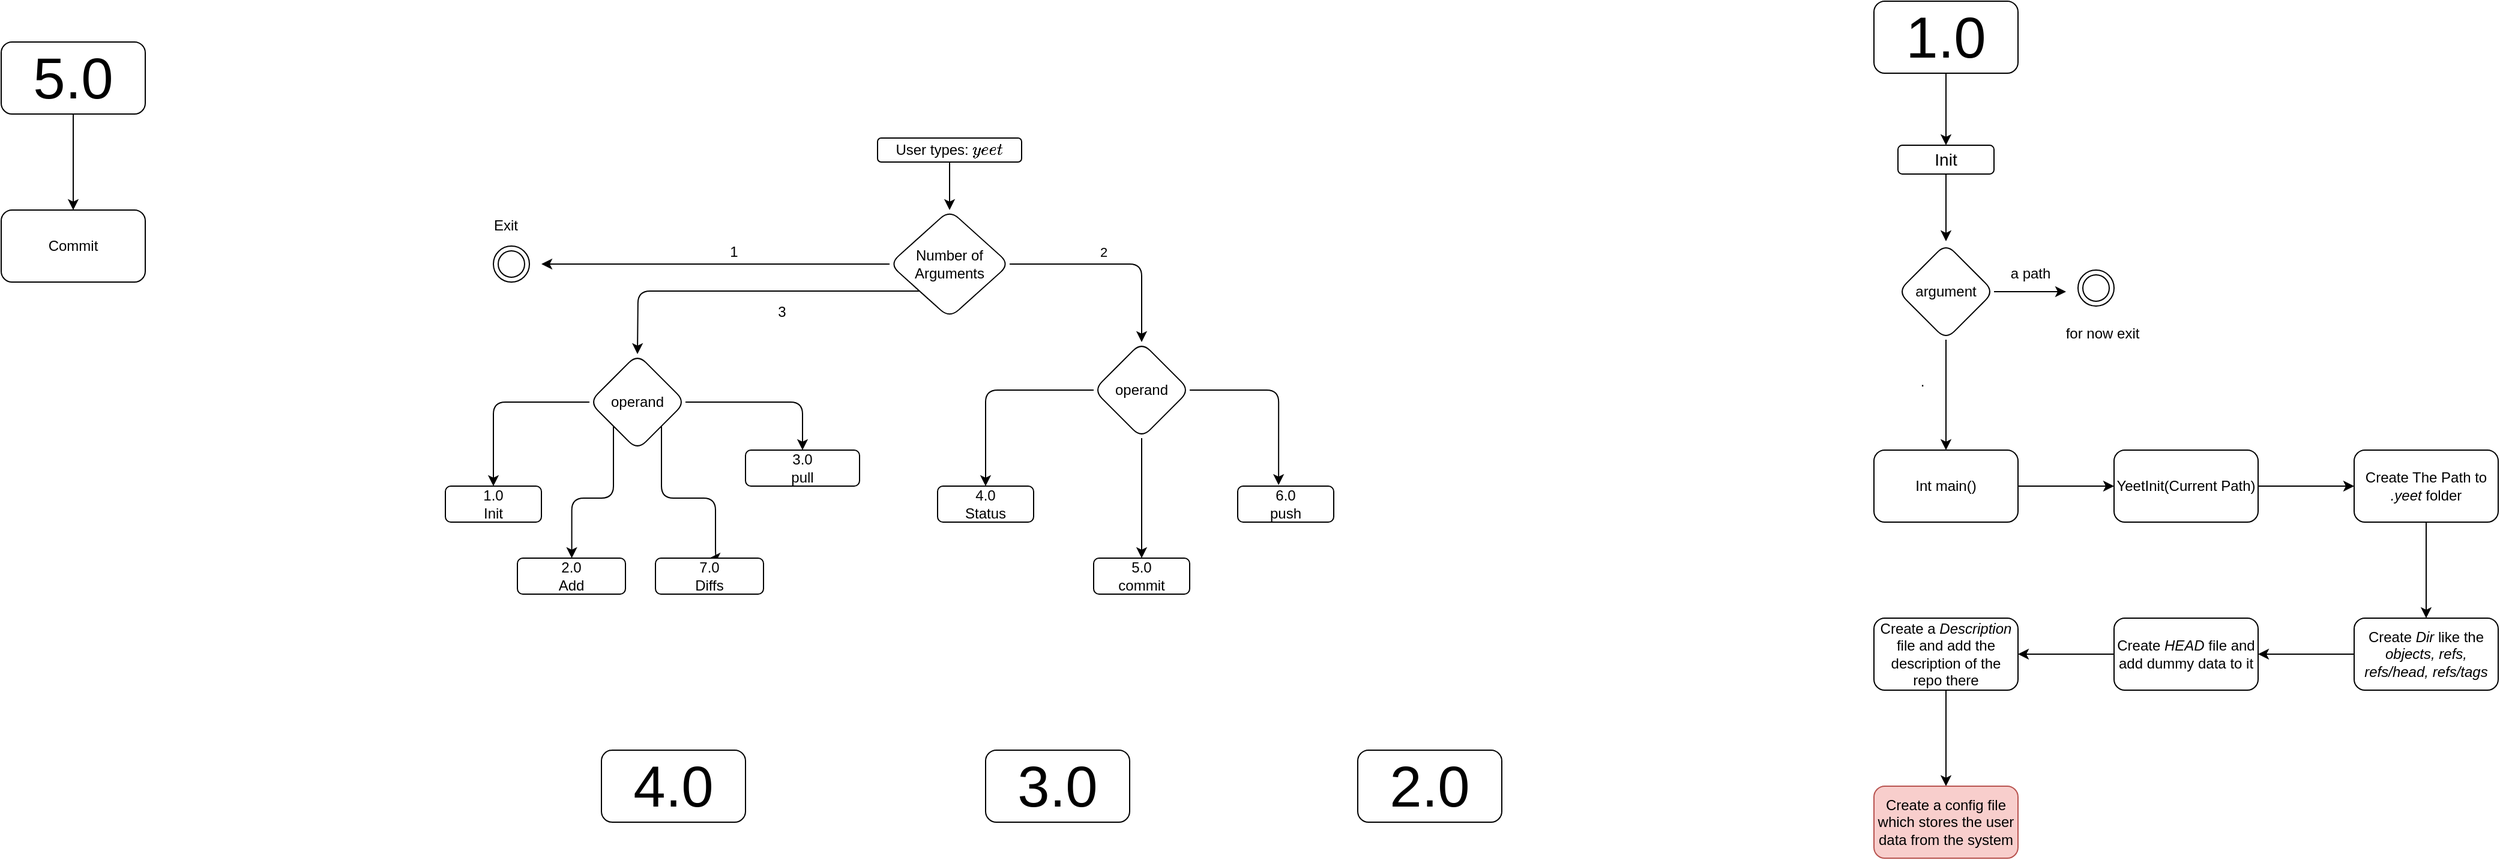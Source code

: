 <mxfile version="24.7.17">
  <diagram id="C5RBs43oDa-KdzZeNtuy" name="Page-1">
    <mxGraphModel dx="1931" dy="1260" grid="1" gridSize="10" guides="1" tooltips="1" connect="1" arrows="1" fold="1" page="0" pageScale="1" pageWidth="827" pageHeight="1169" background="none" math="0" shadow="0">
      <root>
        <mxCell id="WIyWlLk6GJQsqaUBKTNV-0" />
        <mxCell id="WIyWlLk6GJQsqaUBKTNV-1" parent="WIyWlLk6GJQsqaUBKTNV-0" />
        <mxCell id="iCppx25vLzTh-i1bHOCO-2" style="edgeStyle=orthogonalEdgeStyle;rounded=1;orthogonalLoop=1;jettySize=auto;html=1;entryX=0.5;entryY=0;entryDx=0;entryDy=0;labelBackgroundColor=none;fontColor=default;" edge="1" parent="WIyWlLk6GJQsqaUBKTNV-1" source="WIyWlLk6GJQsqaUBKTNV-3" target="iCppx25vLzTh-i1bHOCO-0">
          <mxGeometry relative="1" as="geometry" />
        </mxCell>
        <mxCell id="WIyWlLk6GJQsqaUBKTNV-3" value="User types: `yeet`" style="rounded=1;whiteSpace=wrap;html=1;fontSize=12;glass=0;strokeWidth=1;shadow=0;labelBackgroundColor=none;" parent="WIyWlLk6GJQsqaUBKTNV-1" vertex="1">
          <mxGeometry x="370" y="10" width="120" height="20" as="geometry" />
        </mxCell>
        <mxCell id="iCppx25vLzTh-i1bHOCO-3" style="edgeStyle=orthogonalEdgeStyle;rounded=1;orthogonalLoop=1;jettySize=auto;html=1;exitX=0;exitY=0.5;exitDx=0;exitDy=0;labelBackgroundColor=none;fontColor=default;" edge="1" parent="WIyWlLk6GJQsqaUBKTNV-1" source="iCppx25vLzTh-i1bHOCO-0">
          <mxGeometry relative="1" as="geometry">
            <mxPoint x="90" y="115" as="targetPoint" />
            <Array as="points">
              <mxPoint x="140" y="115" />
            </Array>
          </mxGeometry>
        </mxCell>
        <mxCell id="iCppx25vLzTh-i1bHOCO-5" style="edgeStyle=orthogonalEdgeStyle;rounded=1;orthogonalLoop=1;jettySize=auto;html=1;entryX=0.5;entryY=0;entryDx=0;entryDy=0;labelBackgroundColor=none;fontColor=default;" edge="1" parent="WIyWlLk6GJQsqaUBKTNV-1" source="iCppx25vLzTh-i1bHOCO-0" target="3H-Q56EDCr3KgP5wX1X8-17">
          <mxGeometry relative="1" as="geometry">
            <mxPoint x="740.0" y="210" as="targetPoint" />
          </mxGeometry>
        </mxCell>
        <mxCell id="iCppx25vLzTh-i1bHOCO-9" value="2" style="edgeLabel;html=1;align=center;verticalAlign=middle;resizable=0;points=[];labelBackgroundColor=none;rounded=1;" vertex="1" connectable="0" parent="iCppx25vLzTh-i1bHOCO-5">
          <mxGeometry x="-0.112" y="-3" relative="1" as="geometry">
            <mxPoint y="-13" as="offset" />
          </mxGeometry>
        </mxCell>
        <mxCell id="3H-Q56EDCr3KgP5wX1X8-4" style="edgeStyle=orthogonalEdgeStyle;rounded=1;orthogonalLoop=1;jettySize=auto;html=1;exitX=0;exitY=1;exitDx=0;exitDy=0;labelBackgroundColor=none;fontColor=default;" edge="1" parent="WIyWlLk6GJQsqaUBKTNV-1" source="iCppx25vLzTh-i1bHOCO-0">
          <mxGeometry relative="1" as="geometry">
            <mxPoint x="170" y="190" as="targetPoint" />
          </mxGeometry>
        </mxCell>
        <mxCell id="iCppx25vLzTh-i1bHOCO-0" value="Number of Arguments" style="rhombus;whiteSpace=wrap;html=1;labelBackgroundColor=none;rounded=1;" vertex="1" parent="WIyWlLk6GJQsqaUBKTNV-1">
          <mxGeometry x="380" y="70" width="100" height="90" as="geometry" />
        </mxCell>
        <mxCell id="iCppx25vLzTh-i1bHOCO-10" value="1" style="text;html=1;align=center;verticalAlign=middle;resizable=0;points=[];autosize=1;strokeColor=none;fillColor=none;labelBackgroundColor=none;rounded=1;" vertex="1" parent="WIyWlLk6GJQsqaUBKTNV-1">
          <mxGeometry x="235" y="90" width="30" height="30" as="geometry" />
        </mxCell>
        <mxCell id="3H-Q56EDCr3KgP5wX1X8-2" value="" style="ellipse;html=1;shape=endState;labelBackgroundColor=none;rounded=1;" vertex="1" parent="WIyWlLk6GJQsqaUBKTNV-1">
          <mxGeometry x="50" y="100" width="30" height="30" as="geometry" />
        </mxCell>
        <mxCell id="3H-Q56EDCr3KgP5wX1X8-3" value="Exit" style="text;html=1;align=center;verticalAlign=middle;resizable=0;points=[];autosize=1;strokeColor=none;fillColor=none;labelBackgroundColor=none;rounded=1;" vertex="1" parent="WIyWlLk6GJQsqaUBKTNV-1">
          <mxGeometry x="40" y="68" width="40" height="30" as="geometry" />
        </mxCell>
        <mxCell id="3H-Q56EDCr3KgP5wX1X8-5" value="3" style="text;html=1;align=center;verticalAlign=middle;resizable=0;points=[];autosize=1;strokeColor=none;fillColor=none;labelBackgroundColor=none;rounded=1;" vertex="1" parent="WIyWlLk6GJQsqaUBKTNV-1">
          <mxGeometry x="275" y="140" width="30" height="30" as="geometry" />
        </mxCell>
        <mxCell id="3H-Q56EDCr3KgP5wX1X8-8" style="edgeStyle=orthogonalEdgeStyle;rounded=1;orthogonalLoop=1;jettySize=auto;html=1;entryX=0.5;entryY=0;entryDx=0;entryDy=0;labelBackgroundColor=none;fontColor=default;" edge="1" parent="WIyWlLk6GJQsqaUBKTNV-1" source="3H-Q56EDCr3KgP5wX1X8-7" target="3H-Q56EDCr3KgP5wX1X8-9">
          <mxGeometry relative="1" as="geometry">
            <mxPoint x="50" y="290" as="targetPoint" />
          </mxGeometry>
        </mxCell>
        <mxCell id="3H-Q56EDCr3KgP5wX1X8-13" style="edgeStyle=orthogonalEdgeStyle;rounded=1;orthogonalLoop=1;jettySize=auto;html=1;exitX=0;exitY=1;exitDx=0;exitDy=0;entryX=0.503;entryY=0;entryDx=0;entryDy=0;entryPerimeter=0;labelBackgroundColor=none;fontColor=default;" edge="1" parent="WIyWlLk6GJQsqaUBKTNV-1" source="3H-Q56EDCr3KgP5wX1X8-7" target="3H-Q56EDCr3KgP5wX1X8-14">
          <mxGeometry relative="1" as="geometry">
            <mxPoint x="170.31" y="370" as="targetPoint" />
            <Array as="points">
              <mxPoint x="150" y="310" />
              <mxPoint x="115" y="310" />
            </Array>
          </mxGeometry>
        </mxCell>
        <mxCell id="3H-Q56EDCr3KgP5wX1X8-15" style="edgeStyle=orthogonalEdgeStyle;rounded=1;orthogonalLoop=1;jettySize=auto;html=1;entryX=0.5;entryY=0;entryDx=0;entryDy=0;labelBackgroundColor=none;fontColor=default;" edge="1" parent="WIyWlLk6GJQsqaUBKTNV-1" source="3H-Q56EDCr3KgP5wX1X8-7" target="3H-Q56EDCr3KgP5wX1X8-16">
          <mxGeometry relative="1" as="geometry">
            <mxPoint x="300" y="300" as="targetPoint" />
          </mxGeometry>
        </mxCell>
        <mxCell id="3H-Q56EDCr3KgP5wX1X8-26" style="edgeStyle=orthogonalEdgeStyle;rounded=1;orthogonalLoop=1;jettySize=auto;html=1;exitX=1;exitY=1;exitDx=0;exitDy=0;entryX=0.5;entryY=0;entryDx=0;entryDy=0;labelBackgroundColor=none;fontColor=default;" edge="1" parent="WIyWlLk6GJQsqaUBKTNV-1" source="3H-Q56EDCr3KgP5wX1X8-7" target="3H-Q56EDCr3KgP5wX1X8-27">
          <mxGeometry relative="1" as="geometry">
            <mxPoint x="250" y="500" as="targetPoint" />
            <Array as="points">
              <mxPoint x="190" y="310" />
              <mxPoint x="235" y="310" />
            </Array>
          </mxGeometry>
        </mxCell>
        <mxCell id="3H-Q56EDCr3KgP5wX1X8-7" value="operand " style="rhombus;whiteSpace=wrap;html=1;labelBackgroundColor=none;rounded=1;" vertex="1" parent="WIyWlLk6GJQsqaUBKTNV-1">
          <mxGeometry x="130" y="190" width="80" height="80" as="geometry" />
        </mxCell>
        <mxCell id="3H-Q56EDCr3KgP5wX1X8-9" value="1.0&lt;br&gt;Init" style="whiteSpace=wrap;html=1;labelBackgroundColor=none;rounded=1;" vertex="1" parent="WIyWlLk6GJQsqaUBKTNV-1">
          <mxGeometry x="10" y="300" width="80" height="30" as="geometry" />
        </mxCell>
        <mxCell id="3H-Q56EDCr3KgP5wX1X8-14" value="&lt;div&gt;2.0&lt;/div&gt;&lt;div&gt;Add&lt;br&gt;&lt;/div&gt;" style="whiteSpace=wrap;html=1;labelBackgroundColor=none;rounded=1;" vertex="1" parent="WIyWlLk6GJQsqaUBKTNV-1">
          <mxGeometry x="70" y="360" width="90" height="30" as="geometry" />
        </mxCell>
        <mxCell id="3H-Q56EDCr3KgP5wX1X8-16" value="&lt;div&gt;3.0&lt;/div&gt;&lt;div&gt;pull&lt;br&gt;&lt;/div&gt;" style="whiteSpace=wrap;html=1;labelBackgroundColor=none;rounded=1;" vertex="1" parent="WIyWlLk6GJQsqaUBKTNV-1">
          <mxGeometry x="260" y="270" width="95" height="30" as="geometry" />
        </mxCell>
        <mxCell id="3H-Q56EDCr3KgP5wX1X8-18" style="edgeStyle=orthogonalEdgeStyle;rounded=1;orthogonalLoop=1;jettySize=auto;html=1;entryX=0.5;entryY=0;entryDx=0;entryDy=0;labelBackgroundColor=none;fontColor=default;" edge="1" parent="WIyWlLk6GJQsqaUBKTNV-1" source="3H-Q56EDCr3KgP5wX1X8-17" target="3H-Q56EDCr3KgP5wX1X8-21">
          <mxGeometry relative="1" as="geometry">
            <mxPoint x="480.0" y="310" as="targetPoint" />
          </mxGeometry>
        </mxCell>
        <mxCell id="3H-Q56EDCr3KgP5wX1X8-19" style="edgeStyle=orthogonalEdgeStyle;rounded=1;orthogonalLoop=1;jettySize=auto;html=1;entryX=0.5;entryY=0;entryDx=0;entryDy=0;labelBackgroundColor=none;fontColor=default;" edge="1" parent="WIyWlLk6GJQsqaUBKTNV-1" source="3H-Q56EDCr3KgP5wX1X8-17" target="3H-Q56EDCr3KgP5wX1X8-22">
          <mxGeometry relative="1" as="geometry">
            <mxPoint x="590" y="360" as="targetPoint" />
          </mxGeometry>
        </mxCell>
        <mxCell id="3H-Q56EDCr3KgP5wX1X8-20" style="edgeStyle=orthogonalEdgeStyle;rounded=1;orthogonalLoop=1;jettySize=auto;html=1;entryX=0.426;entryY=-0.03;entryDx=0;entryDy=0;entryPerimeter=0;labelBackgroundColor=none;fontColor=default;" edge="1" parent="WIyWlLk6GJQsqaUBKTNV-1" source="3H-Q56EDCr3KgP5wX1X8-17" target="3H-Q56EDCr3KgP5wX1X8-23">
          <mxGeometry relative="1" as="geometry">
            <mxPoint x="700" y="290" as="targetPoint" />
          </mxGeometry>
        </mxCell>
        <mxCell id="3H-Q56EDCr3KgP5wX1X8-17" value="operand " style="rhombus;whiteSpace=wrap;html=1;labelBackgroundColor=none;rounded=1;" vertex="1" parent="WIyWlLk6GJQsqaUBKTNV-1">
          <mxGeometry x="550" y="180" width="80" height="80" as="geometry" />
        </mxCell>
        <mxCell id="3H-Q56EDCr3KgP5wX1X8-21" value="&lt;div&gt;4.0 &lt;br&gt;&lt;/div&gt;&lt;div&gt;Status&lt;br&gt;&lt;/div&gt;" style="whiteSpace=wrap;html=1;labelBackgroundColor=none;rounded=1;" vertex="1" parent="WIyWlLk6GJQsqaUBKTNV-1">
          <mxGeometry x="420" y="300" width="80" height="30" as="geometry" />
        </mxCell>
        <mxCell id="3H-Q56EDCr3KgP5wX1X8-22" value="&lt;div&gt;5.0&lt;/div&gt;&lt;div&gt;commit&lt;br&gt;&lt;/div&gt;" style="whiteSpace=wrap;html=1;labelBackgroundColor=none;rounded=1;" vertex="1" parent="WIyWlLk6GJQsqaUBKTNV-1">
          <mxGeometry x="550" y="360" width="80" height="30" as="geometry" />
        </mxCell>
        <mxCell id="3H-Q56EDCr3KgP5wX1X8-23" value="&lt;div&gt;6.0&lt;/div&gt;&lt;div&gt;push&lt;br&gt;&lt;/div&gt;" style="whiteSpace=wrap;html=1;labelBackgroundColor=none;rounded=1;" vertex="1" parent="WIyWlLk6GJQsqaUBKTNV-1">
          <mxGeometry x="670" y="300" width="80" height="30" as="geometry" />
        </mxCell>
        <mxCell id="3H-Q56EDCr3KgP5wX1X8-27" value="&lt;div&gt;7.0&lt;/div&gt;&lt;div&gt;Diffs&lt;br&gt;&lt;/div&gt;" style="whiteSpace=wrap;html=1;labelBackgroundColor=none;rounded=1;" vertex="1" parent="WIyWlLk6GJQsqaUBKTNV-1">
          <mxGeometry x="185" y="360" width="90" height="30" as="geometry" />
        </mxCell>
        <mxCell id="3H-Q56EDCr3KgP5wX1X8-29" style="edgeStyle=orthogonalEdgeStyle;rounded=1;orthogonalLoop=1;jettySize=auto;html=1;entryX=0.5;entryY=0;entryDx=0;entryDy=0;labelBackgroundColor=none;fontColor=default;" edge="1" parent="WIyWlLk6GJQsqaUBKTNV-1" source="3H-Q56EDCr3KgP5wX1X8-28" target="3H-Q56EDCr3KgP5wX1X8-30">
          <mxGeometry relative="1" as="geometry">
            <mxPoint x="1260" y="16" as="targetPoint" />
          </mxGeometry>
        </mxCell>
        <mxCell id="3H-Q56EDCr3KgP5wX1X8-28" value="&lt;font style=&quot;font-size: 48px;&quot;&gt;1.0&lt;/font&gt;" style="whiteSpace=wrap;html=1;labelBackgroundColor=none;rounded=1;" vertex="1" parent="WIyWlLk6GJQsqaUBKTNV-1">
          <mxGeometry x="1200" y="-104" width="120" height="60" as="geometry" />
        </mxCell>
        <mxCell id="3H-Q56EDCr3KgP5wX1X8-37" value="" style="edgeStyle=orthogonalEdgeStyle;rounded=1;orthogonalLoop=1;jettySize=auto;html=1;" edge="1" parent="WIyWlLk6GJQsqaUBKTNV-1" source="3H-Q56EDCr3KgP5wX1X8-30">
          <mxGeometry relative="1" as="geometry">
            <mxPoint x="1260" y="96" as="targetPoint" />
          </mxGeometry>
        </mxCell>
        <mxCell id="3H-Q56EDCr3KgP5wX1X8-30" value="&lt;font style=&quot;font-size: 14px;&quot;&gt;Init&lt;/font&gt;" style="whiteSpace=wrap;html=1;labelBackgroundColor=none;fillColor=default;rounded=1;" vertex="1" parent="WIyWlLk6GJQsqaUBKTNV-1">
          <mxGeometry x="1220" y="16" width="80" height="24" as="geometry" />
        </mxCell>
        <mxCell id="3H-Q56EDCr3KgP5wX1X8-39" value="" style="edgeStyle=orthogonalEdgeStyle;rounded=1;orthogonalLoop=1;jettySize=auto;html=1;" edge="1" parent="WIyWlLk6GJQsqaUBKTNV-1" source="3H-Q56EDCr3KgP5wX1X8-36" target="3H-Q56EDCr3KgP5wX1X8-38">
          <mxGeometry relative="1" as="geometry" />
        </mxCell>
        <mxCell id="3H-Q56EDCr3KgP5wX1X8-36" value="Int main()" style="whiteSpace=wrap;html=1;labelBackgroundColor=none;rounded=1;" vertex="1" parent="WIyWlLk6GJQsqaUBKTNV-1">
          <mxGeometry x="1200" y="270" width="120" height="60" as="geometry" />
        </mxCell>
        <mxCell id="3H-Q56EDCr3KgP5wX1X8-41" value="" style="edgeStyle=orthogonalEdgeStyle;rounded=1;orthogonalLoop=1;jettySize=auto;html=1;" edge="1" parent="WIyWlLk6GJQsqaUBKTNV-1" source="3H-Q56EDCr3KgP5wX1X8-38" target="3H-Q56EDCr3KgP5wX1X8-40">
          <mxGeometry relative="1" as="geometry" />
        </mxCell>
        <mxCell id="3H-Q56EDCr3KgP5wX1X8-38" value="YeetInit(Current Path)" style="whiteSpace=wrap;html=1;labelBackgroundColor=none;rounded=1;" vertex="1" parent="WIyWlLk6GJQsqaUBKTNV-1">
          <mxGeometry x="1400" y="270" width="120" height="60" as="geometry" />
        </mxCell>
        <mxCell id="3H-Q56EDCr3KgP5wX1X8-45" value="" style="edgeStyle=orthogonalEdgeStyle;rounded=1;orthogonalLoop=1;jettySize=auto;html=1;" edge="1" parent="WIyWlLk6GJQsqaUBKTNV-1" source="3H-Q56EDCr3KgP5wX1X8-40" target="3H-Q56EDCr3KgP5wX1X8-44">
          <mxGeometry relative="1" as="geometry" />
        </mxCell>
        <mxCell id="3H-Q56EDCr3KgP5wX1X8-40" value="Create The Path to &lt;i&gt;.yeet&lt;/i&gt; folder" style="whiteSpace=wrap;html=1;labelBackgroundColor=none;rounded=1;" vertex="1" parent="WIyWlLk6GJQsqaUBKTNV-1">
          <mxGeometry x="1600" y="270" width="120" height="60" as="geometry" />
        </mxCell>
        <mxCell id="3H-Q56EDCr3KgP5wX1X8-47" value="" style="edgeStyle=orthogonalEdgeStyle;rounded=1;orthogonalLoop=1;jettySize=auto;html=1;" edge="1" parent="WIyWlLk6GJQsqaUBKTNV-1" source="3H-Q56EDCr3KgP5wX1X8-44" target="3H-Q56EDCr3KgP5wX1X8-46">
          <mxGeometry relative="1" as="geometry" />
        </mxCell>
        <mxCell id="3H-Q56EDCr3KgP5wX1X8-44" value="Create &lt;i&gt;Dir&lt;/i&gt; like the &lt;i&gt;objects, refs, refs/head, refs/tags&lt;/i&gt;" style="whiteSpace=wrap;html=1;labelBackgroundColor=none;rounded=1;" vertex="1" parent="WIyWlLk6GJQsqaUBKTNV-1">
          <mxGeometry x="1600" y="410" width="120" height="60" as="geometry" />
        </mxCell>
        <mxCell id="3H-Q56EDCr3KgP5wX1X8-49" value="" style="edgeStyle=orthogonalEdgeStyle;rounded=1;orthogonalLoop=1;jettySize=auto;html=1;" edge="1" parent="WIyWlLk6GJQsqaUBKTNV-1" source="3H-Q56EDCr3KgP5wX1X8-46" target="3H-Q56EDCr3KgP5wX1X8-48">
          <mxGeometry relative="1" as="geometry" />
        </mxCell>
        <mxCell id="3H-Q56EDCr3KgP5wX1X8-46" value="Create &lt;i&gt;HEAD&lt;/i&gt; file and add dummy data to it" style="whiteSpace=wrap;html=1;labelBackgroundColor=none;rounded=1;" vertex="1" parent="WIyWlLk6GJQsqaUBKTNV-1">
          <mxGeometry x="1400" y="410" width="120" height="60" as="geometry" />
        </mxCell>
        <mxCell id="3H-Q56EDCr3KgP5wX1X8-51" value="" style="edgeStyle=orthogonalEdgeStyle;rounded=1;orthogonalLoop=1;jettySize=auto;html=1;" edge="1" parent="WIyWlLk6GJQsqaUBKTNV-1" source="3H-Q56EDCr3KgP5wX1X8-48" target="3H-Q56EDCr3KgP5wX1X8-50">
          <mxGeometry relative="1" as="geometry" />
        </mxCell>
        <mxCell id="3H-Q56EDCr3KgP5wX1X8-48" value="Create a &lt;i&gt;Description&lt;/i&gt; file and add the description of the repo there" style="whiteSpace=wrap;html=1;labelBackgroundColor=none;rounded=1;" vertex="1" parent="WIyWlLk6GJQsqaUBKTNV-1">
          <mxGeometry x="1200" y="410" width="120" height="60" as="geometry" />
        </mxCell>
        <mxCell id="3H-Q56EDCr3KgP5wX1X8-50" value="Create a config file which stores the user data from the system" style="whiteSpace=wrap;html=1;labelBackgroundColor=none;rounded=1;fillColor=#f8cecc;strokeColor=#b85450;" vertex="1" parent="WIyWlLk6GJQsqaUBKTNV-1">
          <mxGeometry x="1200" y="550" width="120" height="60" as="geometry" />
        </mxCell>
        <mxCell id="3H-Q56EDCr3KgP5wX1X8-53" value="" style="edgeStyle=orthogonalEdgeStyle;rounded=1;orthogonalLoop=1;jettySize=auto;html=1;" edge="1" parent="WIyWlLk6GJQsqaUBKTNV-1" source="3H-Q56EDCr3KgP5wX1X8-52" target="3H-Q56EDCr3KgP5wX1X8-36">
          <mxGeometry relative="1" as="geometry" />
        </mxCell>
        <mxCell id="3H-Q56EDCr3KgP5wX1X8-55" value="" style="edgeStyle=orthogonalEdgeStyle;rounded=1;orthogonalLoop=1;jettySize=auto;html=1;" edge="1" parent="WIyWlLk6GJQsqaUBKTNV-1" source="3H-Q56EDCr3KgP5wX1X8-52">
          <mxGeometry relative="1" as="geometry">
            <mxPoint x="1360" y="138" as="targetPoint" />
          </mxGeometry>
        </mxCell>
        <mxCell id="3H-Q56EDCr3KgP5wX1X8-52" value="argument" style="rhombus;whiteSpace=wrap;html=1;rounded=1;" vertex="1" parent="WIyWlLk6GJQsqaUBKTNV-1">
          <mxGeometry x="1220" y="98" width="80" height="80" as="geometry" />
        </mxCell>
        <mxCell id="3H-Q56EDCr3KgP5wX1X8-56" value="." style="text;html=1;align=center;verticalAlign=middle;resizable=0;points=[];autosize=1;strokeColor=none;fillColor=none;" vertex="1" parent="WIyWlLk6GJQsqaUBKTNV-1">
          <mxGeometry x="1225" y="198" width="30" height="30" as="geometry" />
        </mxCell>
        <mxCell id="3H-Q56EDCr3KgP5wX1X8-57" value="a path" style="text;html=1;align=center;verticalAlign=middle;resizable=0;points=[];autosize=1;strokeColor=none;fillColor=none;" vertex="1" parent="WIyWlLk6GJQsqaUBKTNV-1">
          <mxGeometry x="1300" y="108" width="60" height="30" as="geometry" />
        </mxCell>
        <mxCell id="3H-Q56EDCr3KgP5wX1X8-58" value="" style="ellipse;html=1;shape=endState;labelBackgroundColor=none;rounded=1;" vertex="1" parent="WIyWlLk6GJQsqaUBKTNV-1">
          <mxGeometry x="1370" y="120" width="30" height="30" as="geometry" />
        </mxCell>
        <mxCell id="3H-Q56EDCr3KgP5wX1X8-59" value="for now exit" style="text;html=1;align=center;verticalAlign=middle;resizable=0;points=[];autosize=1;strokeColor=none;fillColor=none;" vertex="1" parent="WIyWlLk6GJQsqaUBKTNV-1">
          <mxGeometry x="1350" y="158" width="80" height="30" as="geometry" />
        </mxCell>
        <mxCell id="3H-Q56EDCr3KgP5wX1X8-60" value="&lt;font style=&quot;font-size: 48px;&quot;&gt;2.0&lt;/font&gt;" style="whiteSpace=wrap;html=1;labelBackgroundColor=none;rounded=1;" vertex="1" parent="WIyWlLk6GJQsqaUBKTNV-1">
          <mxGeometry x="770" y="520" width="120" height="60" as="geometry" />
        </mxCell>
        <mxCell id="3H-Q56EDCr3KgP5wX1X8-61" value="&lt;font style=&quot;font-size: 48px;&quot;&gt;3.0&lt;/font&gt;" style="whiteSpace=wrap;html=1;labelBackgroundColor=none;rounded=1;" vertex="1" parent="WIyWlLk6GJQsqaUBKTNV-1">
          <mxGeometry x="460" y="520" width="120" height="60" as="geometry" />
        </mxCell>
        <mxCell id="3H-Q56EDCr3KgP5wX1X8-63" value="&lt;font style=&quot;font-size: 48px;&quot;&gt;4.0&lt;/font&gt;" style="whiteSpace=wrap;html=1;labelBackgroundColor=none;rounded=1;" vertex="1" parent="WIyWlLk6GJQsqaUBKTNV-1">
          <mxGeometry x="140" y="520" width="120" height="60" as="geometry" />
        </mxCell>
        <mxCell id="3H-Q56EDCr3KgP5wX1X8-66" value="" style="edgeStyle=orthogonalEdgeStyle;rounded=1;orthogonalLoop=1;jettySize=auto;html=1;" edge="1" parent="WIyWlLk6GJQsqaUBKTNV-1" source="3H-Q56EDCr3KgP5wX1X8-64" target="3H-Q56EDCr3KgP5wX1X8-65">
          <mxGeometry relative="1" as="geometry" />
        </mxCell>
        <mxCell id="3H-Q56EDCr3KgP5wX1X8-64" value="&lt;font style=&quot;font-size: 48px;&quot;&gt;5.0&lt;/font&gt;" style="whiteSpace=wrap;html=1;labelBackgroundColor=none;rounded=1;" vertex="1" parent="WIyWlLk6GJQsqaUBKTNV-1">
          <mxGeometry x="-360" y="-70" width="120" height="60" as="geometry" />
        </mxCell>
        <mxCell id="3H-Q56EDCr3KgP5wX1X8-65" value="Commit" style="whiteSpace=wrap;html=1;labelBackgroundColor=none;rounded=1;" vertex="1" parent="WIyWlLk6GJQsqaUBKTNV-1">
          <mxGeometry x="-360" y="70" width="120" height="60" as="geometry" />
        </mxCell>
      </root>
    </mxGraphModel>
  </diagram>
</mxfile>
